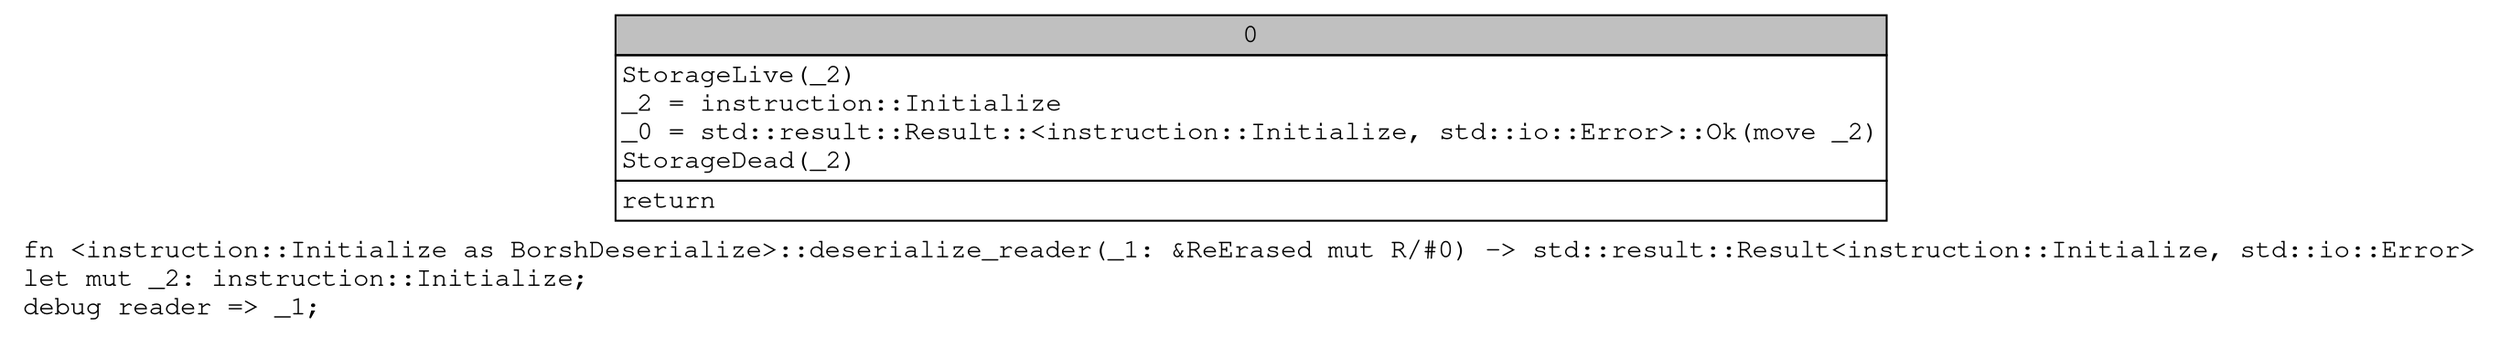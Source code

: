 digraph Mir_0_22527 {
    graph [fontname="Courier, monospace"];
    node [fontname="Courier, monospace"];
    edge [fontname="Courier, monospace"];
    label=<fn &lt;instruction::Initialize as BorshDeserialize&gt;::deserialize_reader(_1: &amp;ReErased mut R/#0) -&gt; std::result::Result&lt;instruction::Initialize, std::io::Error&gt;<br align="left"/>let mut _2: instruction::Initialize;<br align="left"/>debug reader =&gt; _1;<br align="left"/>>;
    bb0__0_22527 [shape="none", label=<<table border="0" cellborder="1" cellspacing="0"><tr><td bgcolor="gray" align="center" colspan="1">0</td></tr><tr><td align="left" balign="left">StorageLive(_2)<br/>_2 = instruction::Initialize<br/>_0 = std::result::Result::&lt;instruction::Initialize, std::io::Error&gt;::Ok(move _2)<br/>StorageDead(_2)<br/></td></tr><tr><td align="left">return</td></tr></table>>];
}
